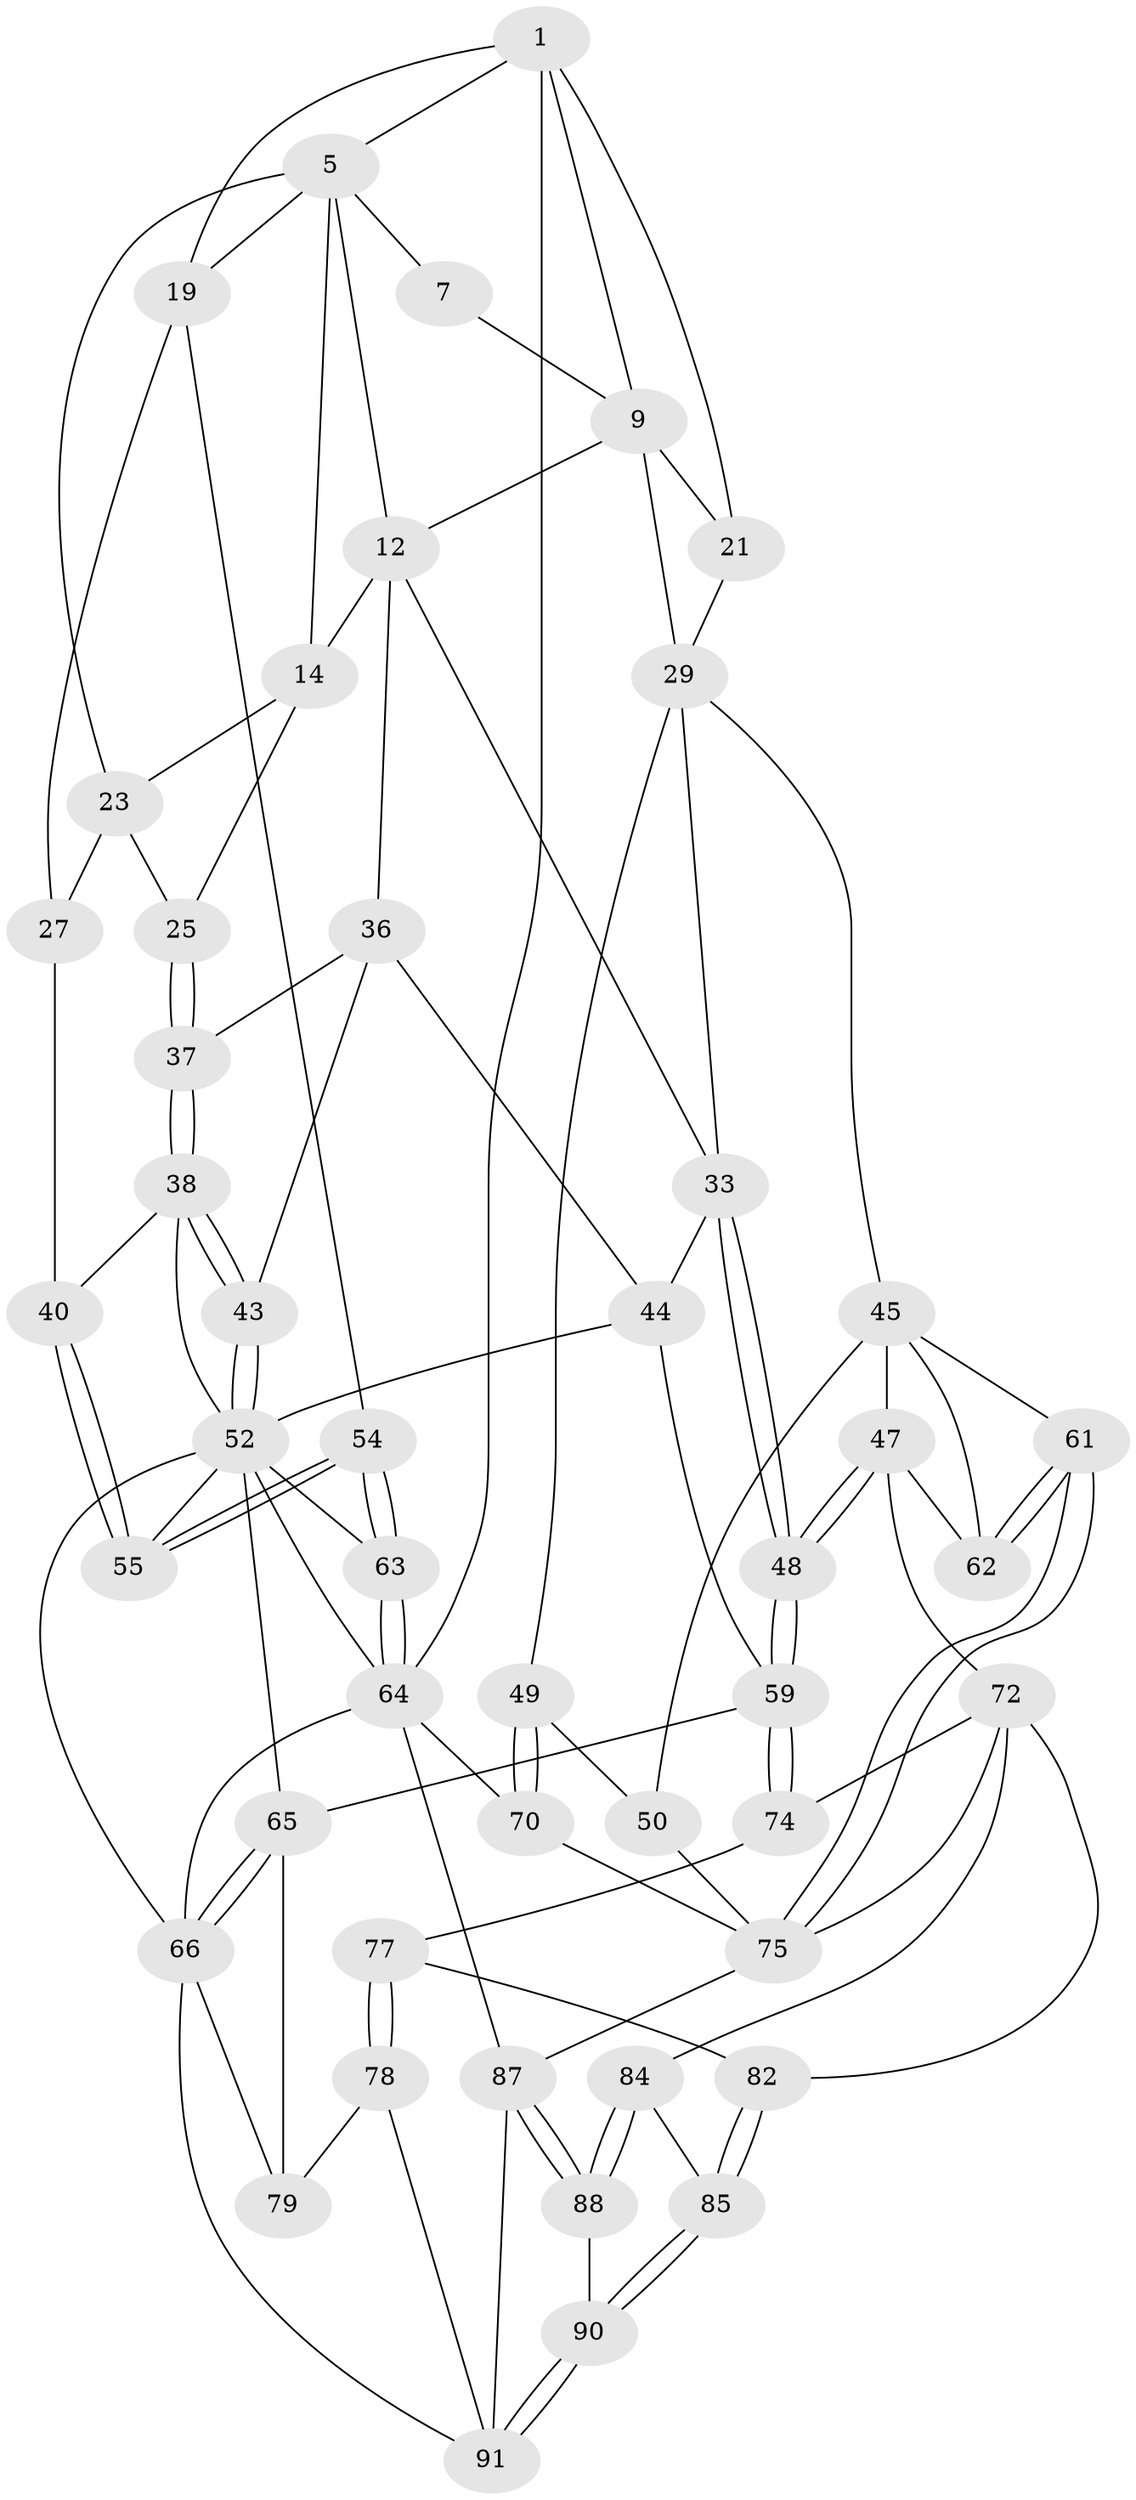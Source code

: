 // original degree distribution, {3: 0.020833333333333332, 4: 0.23958333333333334, 5: 0.5208333333333334, 6: 0.21875}
// Generated by graph-tools (version 1.1) at 2025/28/03/15/25 16:28:06]
// undirected, 48 vertices, 113 edges
graph export_dot {
graph [start="1"]
  node [color=gray90,style=filled];
  1 [pos="+0.6301459384707362+0",super="+2"];
  5 [pos="+0.01271661039674676+0",super="+17+6"];
  7 [pos="+0.5563903397798872+0"];
  9 [pos="+0.7086263781315143+0.22975189353157546",super="+10+22"];
  12 [pos="+0.5834736143361836+0.24862660080719728",super="+32+13"];
  14 [pos="+0.35907575440138395+0.2789940240063938",super="+15"];
  19 [pos="+0+0.3685410186006497",super="+20"];
  21 [pos="+1+0.062165623505820194"];
  23 [pos="+0.109743262189122+0.26533314045687867",super="+24+26"];
  25 [pos="+0.1869155459236871+0.36887862852431613"];
  27 [pos="+0.07256228151548323+0.3638821422351888",super="+28"];
  29 [pos="+0.7987231104407726+0.37237069001675466",super="+41+30"];
  33 [pos="+0.5256068218372157+0.5222876104307062",super="+34"];
  36 [pos="+0.2596107113617812+0.42655100000765",super="+42"];
  37 [pos="+0.1930283070032456+0.4011960146539185"];
  38 [pos="+0.17204769608146045+0.42968469874598714",super="+39"];
  40 [pos="+0.06826513658464473+0.4577775208453139"];
  43 [pos="+0.2109032146375162+0.5599577333494127"];
  44 [pos="+0.3158960132484679+0.4848093947953933",super="+57"];
  45 [pos="+0.6842343691398898+0.5157639050992359",super="+46+51"];
  47 [pos="+0.5511290511989572+0.5409957783306711",super="+71"];
  48 [pos="+0.5304770433914158+0.5363511107170693"];
  49 [pos="+1+0.48882101104105913"];
  50 [pos="+0.9355407468880278+0.5890505867673679"];
  52 [pos="+0.2044230868412886+0.5854595578031335",super="+58+53"];
  54 [pos="+0+0.6407628326853498"];
  55 [pos="+0+0.6412514869287923"];
  59 [pos="+0.48979622452059784+0.5918677635562687",super="+60"];
  61 [pos="+0.7530978370747703+0.6785530693656562"];
  62 [pos="+0.7210677906604548+0.6496953154328196"];
  63 [pos="+0+1"];
  64 [pos="+0+1",super="+69+94"];
  65 [pos="+0.2641596364519694+0.6883020974707027",super="+68"];
  66 [pos="+0.22562092467247544+0.8063091888012052",super="+81"];
  70 [pos="+1+0.838360972718343"];
  72 [pos="+0.6557792572965662+0.724976006490381",super="+76+73"];
  74 [pos="+0.5258856543407087+0.6907818601749502"];
  75 [pos="+0.7638527595731044+0.6896893817536314",super="+80"];
  77 [pos="+0.5179939828502995+0.7153807040878092",super="+83"];
  78 [pos="+0.4307857927615332+0.8123272882021004",super="+89"];
  79 [pos="+0.39391349449192653+0.7800056822089492"];
  82 [pos="+0.589509176776313+0.7833376120104398"];
  84 [pos="+0.6923782690691805+0.7543016372882271"];
  85 [pos="+0.6370149371665735+0.8448900250119988"];
  87 [pos="+0.8224832846056097+0.9152669167598901",super="+96"];
  88 [pos="+0.7543011215537219+0.8763125327114318"];
  90 [pos="+0.6418851236862453+0.8627630473729314"];
  91 [pos="+0.49387321484649876+1",super="+92"];
  1 -- 64 [weight=2];
  1 -- 5;
  1 -- 21;
  1 -- 9;
  1 -- 19;
  5 -- 19;
  5 -- 23;
  5 -- 7;
  5 -- 12;
  5 -- 14;
  7 -- 9;
  9 -- 12;
  9 -- 29 [weight=2];
  9 -- 21;
  12 -- 33;
  12 -- 14 [weight=2];
  12 -- 36;
  14 -- 25;
  14 -- 23;
  19 -- 54;
  19 -- 27;
  21 -- 29;
  23 -- 27 [weight=2];
  23 -- 25;
  25 -- 37;
  25 -- 37;
  27 -- 40;
  29 -- 49;
  29 -- 45;
  29 -- 33;
  33 -- 48;
  33 -- 48;
  33 -- 44;
  36 -- 37;
  36 -- 43;
  36 -- 44;
  37 -- 38;
  37 -- 38;
  38 -- 43;
  38 -- 43;
  38 -- 40;
  38 -- 52;
  40 -- 55;
  40 -- 55;
  43 -- 52;
  43 -- 52;
  44 -- 59;
  44 -- 52;
  45 -- 62;
  45 -- 47;
  45 -- 50;
  45 -- 61;
  47 -- 48;
  47 -- 48;
  47 -- 72;
  47 -- 62;
  48 -- 59;
  48 -- 59;
  49 -- 50;
  49 -- 70;
  49 -- 70;
  50 -- 75;
  52 -- 65;
  52 -- 64;
  52 -- 66;
  52 -- 55;
  52 -- 63;
  54 -- 55;
  54 -- 55;
  54 -- 63;
  54 -- 63;
  59 -- 74;
  59 -- 74;
  59 -- 65;
  61 -- 62;
  61 -- 62;
  61 -- 75;
  61 -- 75;
  63 -- 64;
  63 -- 64;
  64 -- 70;
  64 -- 87;
  64 -- 66;
  65 -- 66;
  65 -- 66;
  65 -- 79;
  66 -- 91;
  66 -- 79;
  70 -- 75;
  72 -- 75;
  72 -- 84;
  72 -- 74;
  72 -- 82;
  74 -- 77;
  75 -- 87;
  77 -- 78 [weight=2];
  77 -- 78;
  77 -- 82;
  78 -- 79;
  78 -- 91;
  82 -- 85;
  82 -- 85;
  84 -- 85;
  84 -- 88;
  84 -- 88;
  85 -- 90;
  85 -- 90;
  87 -- 88;
  87 -- 88;
  87 -- 91;
  88 -- 90;
  90 -- 91;
  90 -- 91;
}
